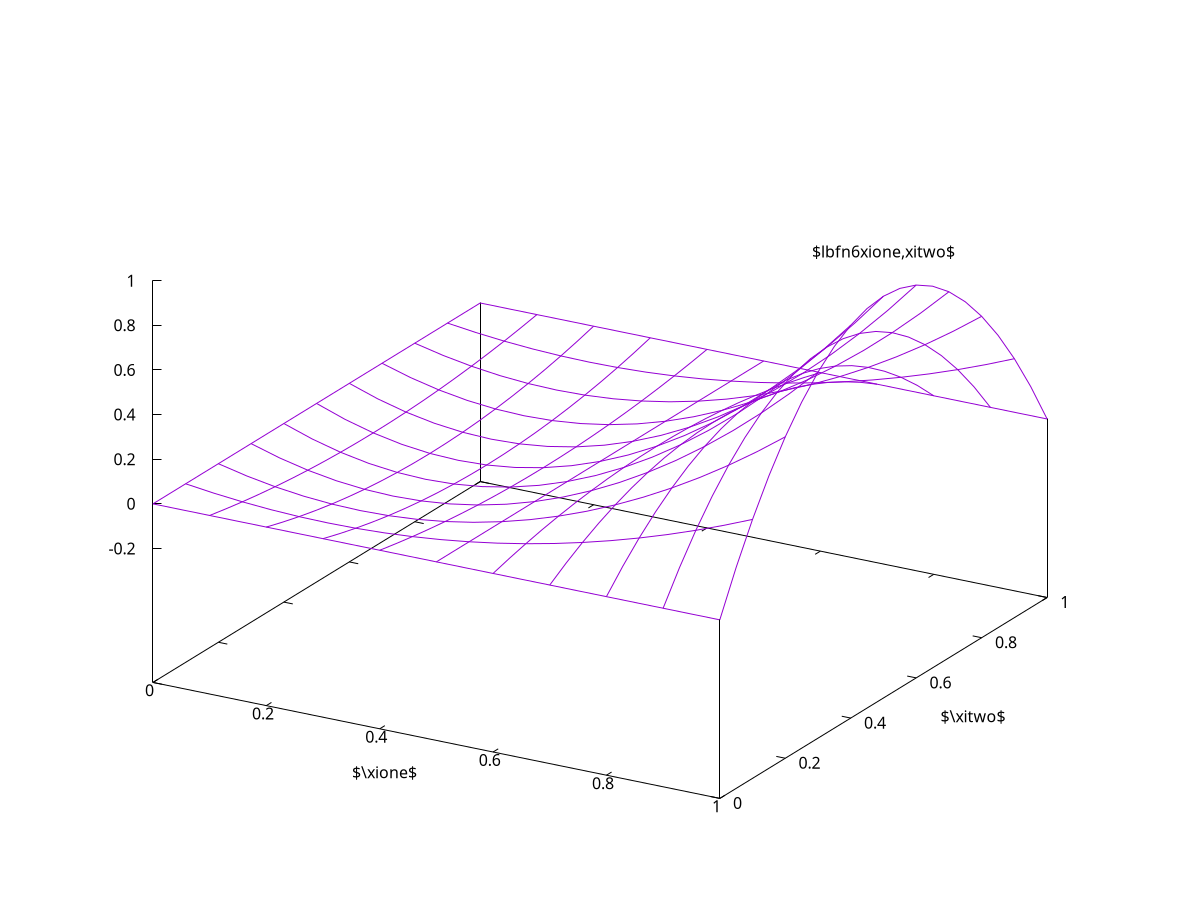 #set title "Biquadratic Lagrange basis functions"
set nokey
set samples 21
set isosample 11
set xlabel "$\\xione$"
set ylabel "$\\xitwo$"
set label 6 "$\\lbfn{6}{\\xione,\\xitwo}$" at 1.00, 0.50, 1.20 centre
#set xtics  0.00,0.25,1
#set ytics -0.25,0.25,1
psi6(x,y)=2.0*x*(x-0.5)*4.0*y*(1.0-y)
set xrange [0:1]
set yrange [0:1]
set zrange [-0.2:1]
splot psi6(x,y)
 
